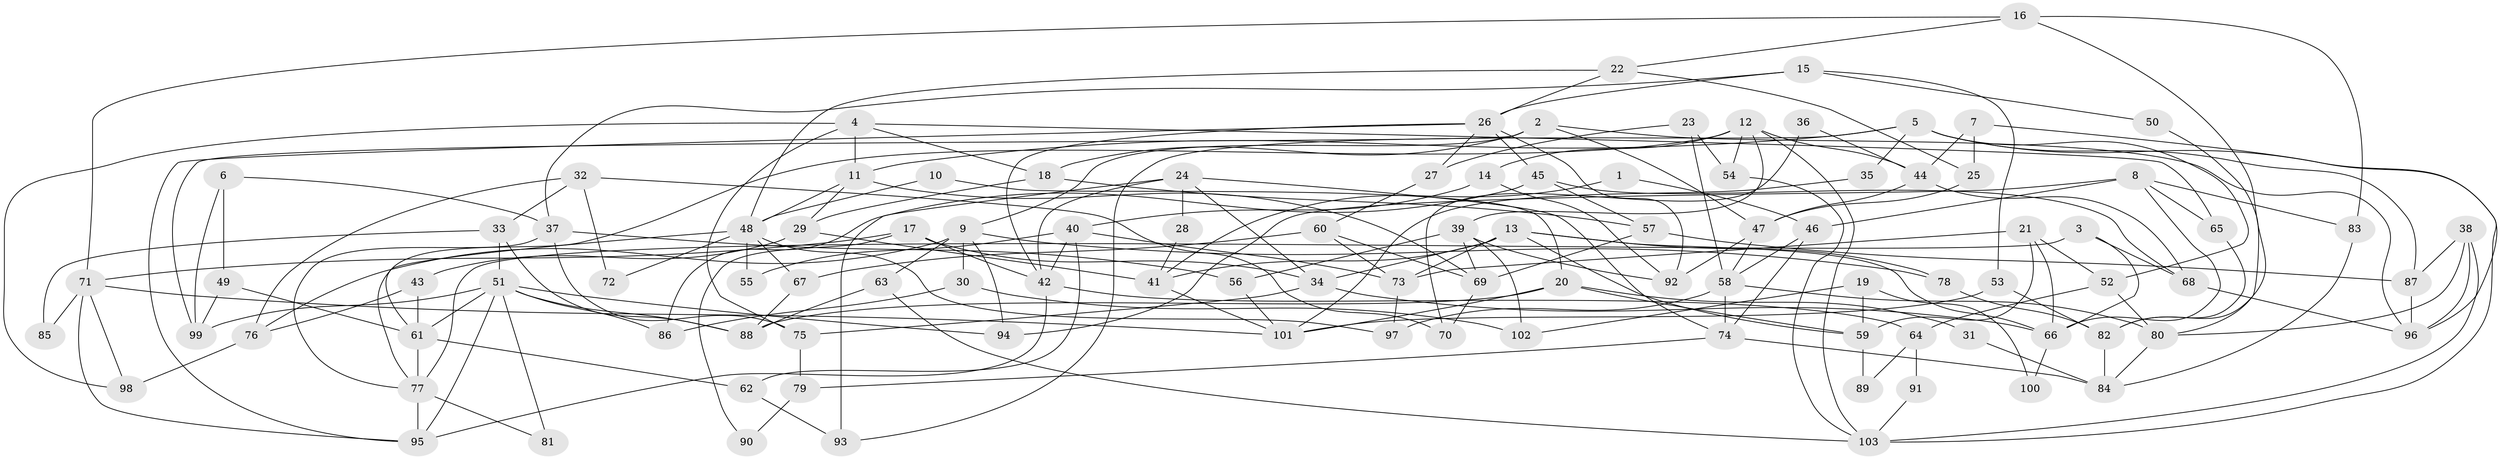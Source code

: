 // Generated by graph-tools (version 1.1) at 2025/50/03/09/25 03:50:05]
// undirected, 103 vertices, 206 edges
graph export_dot {
graph [start="1"]
  node [color=gray90,style=filled];
  1;
  2;
  3;
  4;
  5;
  6;
  7;
  8;
  9;
  10;
  11;
  12;
  13;
  14;
  15;
  16;
  17;
  18;
  19;
  20;
  21;
  22;
  23;
  24;
  25;
  26;
  27;
  28;
  29;
  30;
  31;
  32;
  33;
  34;
  35;
  36;
  37;
  38;
  39;
  40;
  41;
  42;
  43;
  44;
  45;
  46;
  47;
  48;
  49;
  50;
  51;
  52;
  53;
  54;
  55;
  56;
  57;
  58;
  59;
  60;
  61;
  62;
  63;
  64;
  65;
  66;
  67;
  68;
  69;
  70;
  71;
  72;
  73;
  74;
  75;
  76;
  77;
  78;
  79;
  80;
  81;
  82;
  83;
  84;
  85;
  86;
  87;
  88;
  89;
  90;
  91;
  92;
  93;
  94;
  95;
  96;
  97;
  98;
  99;
  100;
  101;
  102;
  103;
  1 -- 46;
  1 -- 41;
  2 -- 47;
  2 -- 9;
  2 -- 18;
  2 -- 96;
  2 -- 99;
  3 -- 77;
  3 -- 66;
  3 -- 68;
  4 -- 18;
  4 -- 11;
  4 -- 65;
  4 -- 75;
  4 -- 98;
  5 -- 87;
  5 -- 52;
  5 -- 11;
  5 -- 35;
  5 -- 93;
  5 -- 103;
  6 -- 49;
  6 -- 99;
  6 -- 37;
  7 -- 25;
  7 -- 96;
  7 -- 44;
  8 -- 94;
  8 -- 65;
  8 -- 46;
  8 -- 66;
  8 -- 83;
  9 -- 78;
  9 -- 63;
  9 -- 30;
  9 -- 76;
  9 -- 94;
  10 -- 20;
  10 -- 48;
  11 -- 48;
  11 -- 29;
  11 -- 69;
  12 -- 103;
  12 -- 54;
  12 -- 14;
  12 -- 39;
  12 -- 44;
  12 -- 61;
  13 -- 66;
  13 -- 59;
  13 -- 34;
  13 -- 41;
  13 -- 73;
  13 -- 78;
  14 -- 40;
  14 -- 92;
  15 -- 37;
  15 -- 26;
  15 -- 50;
  15 -- 53;
  16 -- 82;
  16 -- 22;
  16 -- 71;
  16 -- 83;
  17 -- 42;
  17 -- 71;
  17 -- 34;
  17 -- 90;
  18 -- 29;
  18 -- 57;
  19 -- 102;
  19 -- 59;
  19 -- 100;
  20 -- 88;
  20 -- 101;
  20 -- 31;
  20 -- 59;
  21 -- 66;
  21 -- 73;
  21 -- 52;
  21 -- 59;
  22 -- 48;
  22 -- 26;
  22 -- 25;
  23 -- 58;
  23 -- 27;
  23 -- 54;
  24 -- 74;
  24 -- 34;
  24 -- 28;
  24 -- 42;
  24 -- 93;
  25 -- 47;
  26 -- 95;
  26 -- 92;
  26 -- 27;
  26 -- 42;
  26 -- 45;
  27 -- 60;
  28 -- 41;
  29 -- 41;
  29 -- 43;
  30 -- 86;
  30 -- 102;
  31 -- 84;
  32 -- 33;
  32 -- 76;
  32 -- 70;
  32 -- 72;
  33 -- 88;
  33 -- 51;
  33 -- 85;
  34 -- 66;
  34 -- 75;
  35 -- 101;
  36 -- 44;
  36 -- 70;
  37 -- 75;
  37 -- 56;
  37 -- 77;
  38 -- 87;
  38 -- 96;
  38 -- 80;
  38 -- 103;
  39 -- 69;
  39 -- 56;
  39 -- 92;
  39 -- 102;
  40 -- 42;
  40 -- 62;
  40 -- 55;
  40 -- 73;
  41 -- 101;
  42 -- 64;
  42 -- 95;
  43 -- 76;
  43 -- 61;
  44 -- 47;
  44 -- 68;
  45 -- 68;
  45 -- 57;
  45 -- 86;
  46 -- 74;
  46 -- 58;
  47 -- 92;
  47 -- 58;
  48 -- 97;
  48 -- 77;
  48 -- 55;
  48 -- 67;
  48 -- 72;
  49 -- 99;
  49 -- 61;
  50 -- 80;
  51 -- 61;
  51 -- 95;
  51 -- 81;
  51 -- 86;
  51 -- 88;
  51 -- 94;
  51 -- 99;
  52 -- 80;
  52 -- 64;
  53 -- 101;
  53 -- 82;
  54 -- 103;
  56 -- 101;
  57 -- 69;
  57 -- 87;
  58 -- 74;
  58 -- 80;
  58 -- 97;
  59 -- 89;
  60 -- 73;
  60 -- 69;
  60 -- 67;
  61 -- 62;
  61 -- 77;
  62 -- 93;
  63 -- 88;
  63 -- 103;
  64 -- 89;
  64 -- 91;
  65 -- 82;
  66 -- 100;
  67 -- 88;
  68 -- 96;
  69 -- 70;
  71 -- 95;
  71 -- 85;
  71 -- 98;
  71 -- 101;
  73 -- 97;
  74 -- 84;
  74 -- 79;
  75 -- 79;
  76 -- 98;
  77 -- 81;
  77 -- 95;
  78 -- 82;
  79 -- 90;
  80 -- 84;
  82 -- 84;
  83 -- 84;
  87 -- 96;
  91 -- 103;
}
